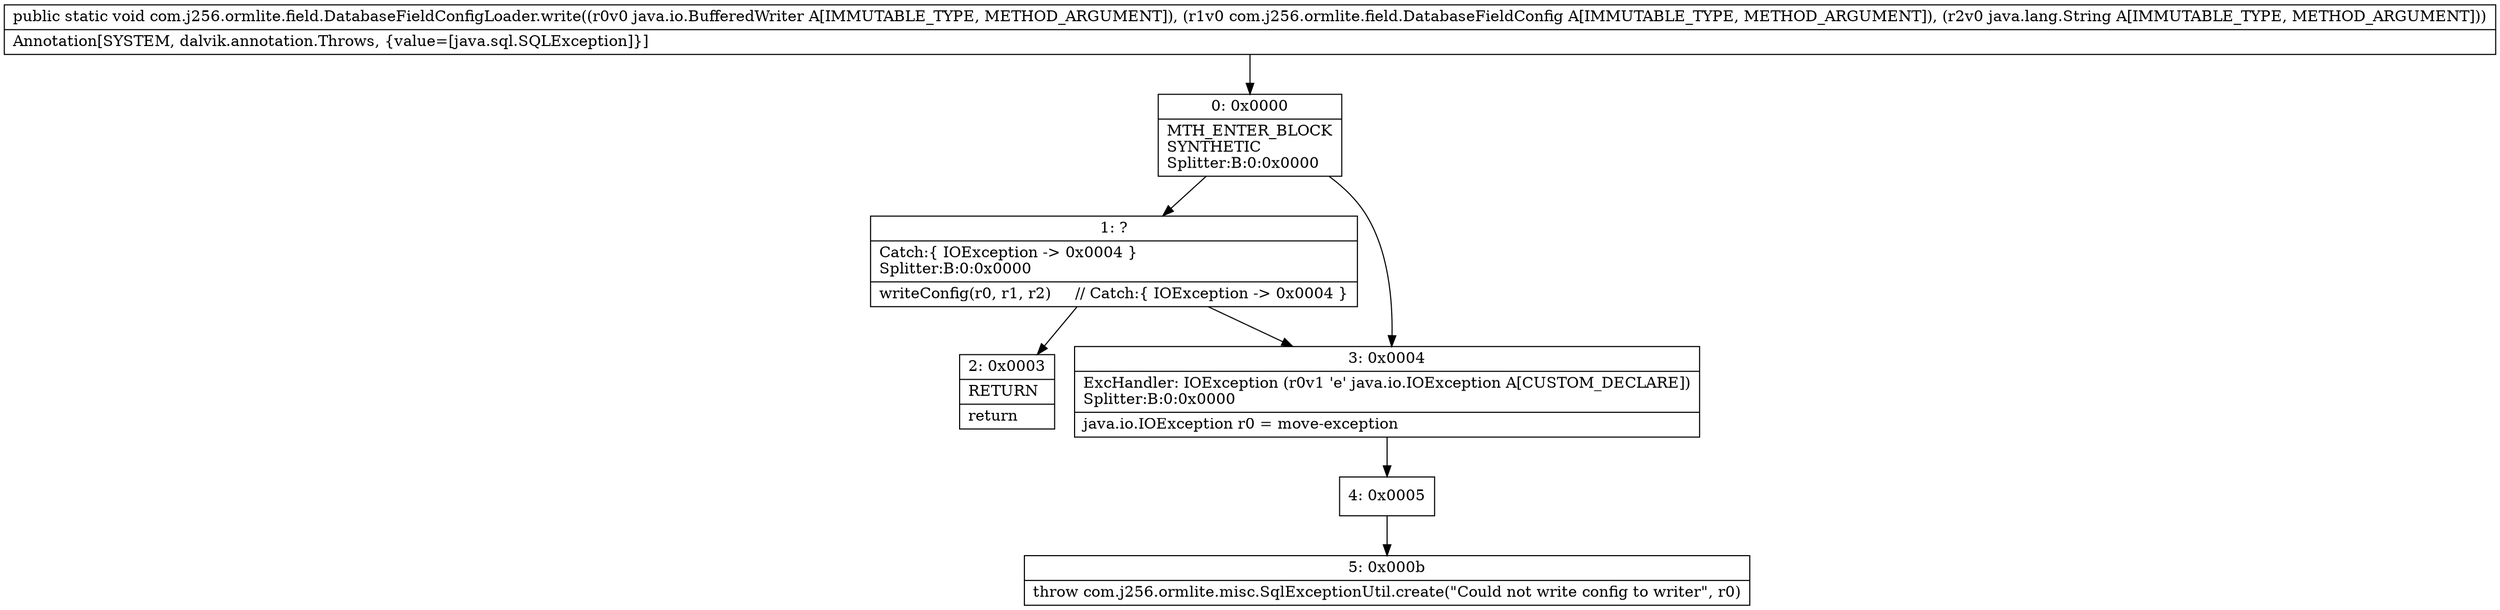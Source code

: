 digraph "CFG forcom.j256.ormlite.field.DatabaseFieldConfigLoader.write(Ljava\/io\/BufferedWriter;Lcom\/j256\/ormlite\/field\/DatabaseFieldConfig;Ljava\/lang\/String;)V" {
Node_0 [shape=record,label="{0\:\ 0x0000|MTH_ENTER_BLOCK\lSYNTHETIC\lSplitter:B:0:0x0000\l}"];
Node_1 [shape=record,label="{1\:\ ?|Catch:\{ IOException \-\> 0x0004 \}\lSplitter:B:0:0x0000\l|writeConfig(r0, r1, r2)     \/\/ Catch:\{ IOException \-\> 0x0004 \}\l}"];
Node_2 [shape=record,label="{2\:\ 0x0003|RETURN\l|return\l}"];
Node_3 [shape=record,label="{3\:\ 0x0004|ExcHandler: IOException (r0v1 'e' java.io.IOException A[CUSTOM_DECLARE])\lSplitter:B:0:0x0000\l|java.io.IOException r0 = move\-exception\l}"];
Node_4 [shape=record,label="{4\:\ 0x0005}"];
Node_5 [shape=record,label="{5\:\ 0x000b|throw com.j256.ormlite.misc.SqlExceptionUtil.create(\"Could not write config to writer\", r0)\l}"];
MethodNode[shape=record,label="{public static void com.j256.ormlite.field.DatabaseFieldConfigLoader.write((r0v0 java.io.BufferedWriter A[IMMUTABLE_TYPE, METHOD_ARGUMENT]), (r1v0 com.j256.ormlite.field.DatabaseFieldConfig A[IMMUTABLE_TYPE, METHOD_ARGUMENT]), (r2v0 java.lang.String A[IMMUTABLE_TYPE, METHOD_ARGUMENT]))  | Annotation[SYSTEM, dalvik.annotation.Throws, \{value=[java.sql.SQLException]\}]\l}"];
MethodNode -> Node_0;
Node_0 -> Node_1;
Node_0 -> Node_3;
Node_1 -> Node_2;
Node_1 -> Node_3;
Node_3 -> Node_4;
Node_4 -> Node_5;
}

